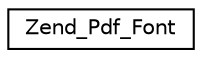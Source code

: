 digraph G
{
  edge [fontname="Helvetica",fontsize="10",labelfontname="Helvetica",labelfontsize="10"];
  node [fontname="Helvetica",fontsize="10",shape=record];
  rankdir="LR";
  Node1 [label="Zend_Pdf_Font",height=0.2,width=0.4,color="black", fillcolor="white", style="filled",URL="$class_zend___pdf___font.html"];
}
